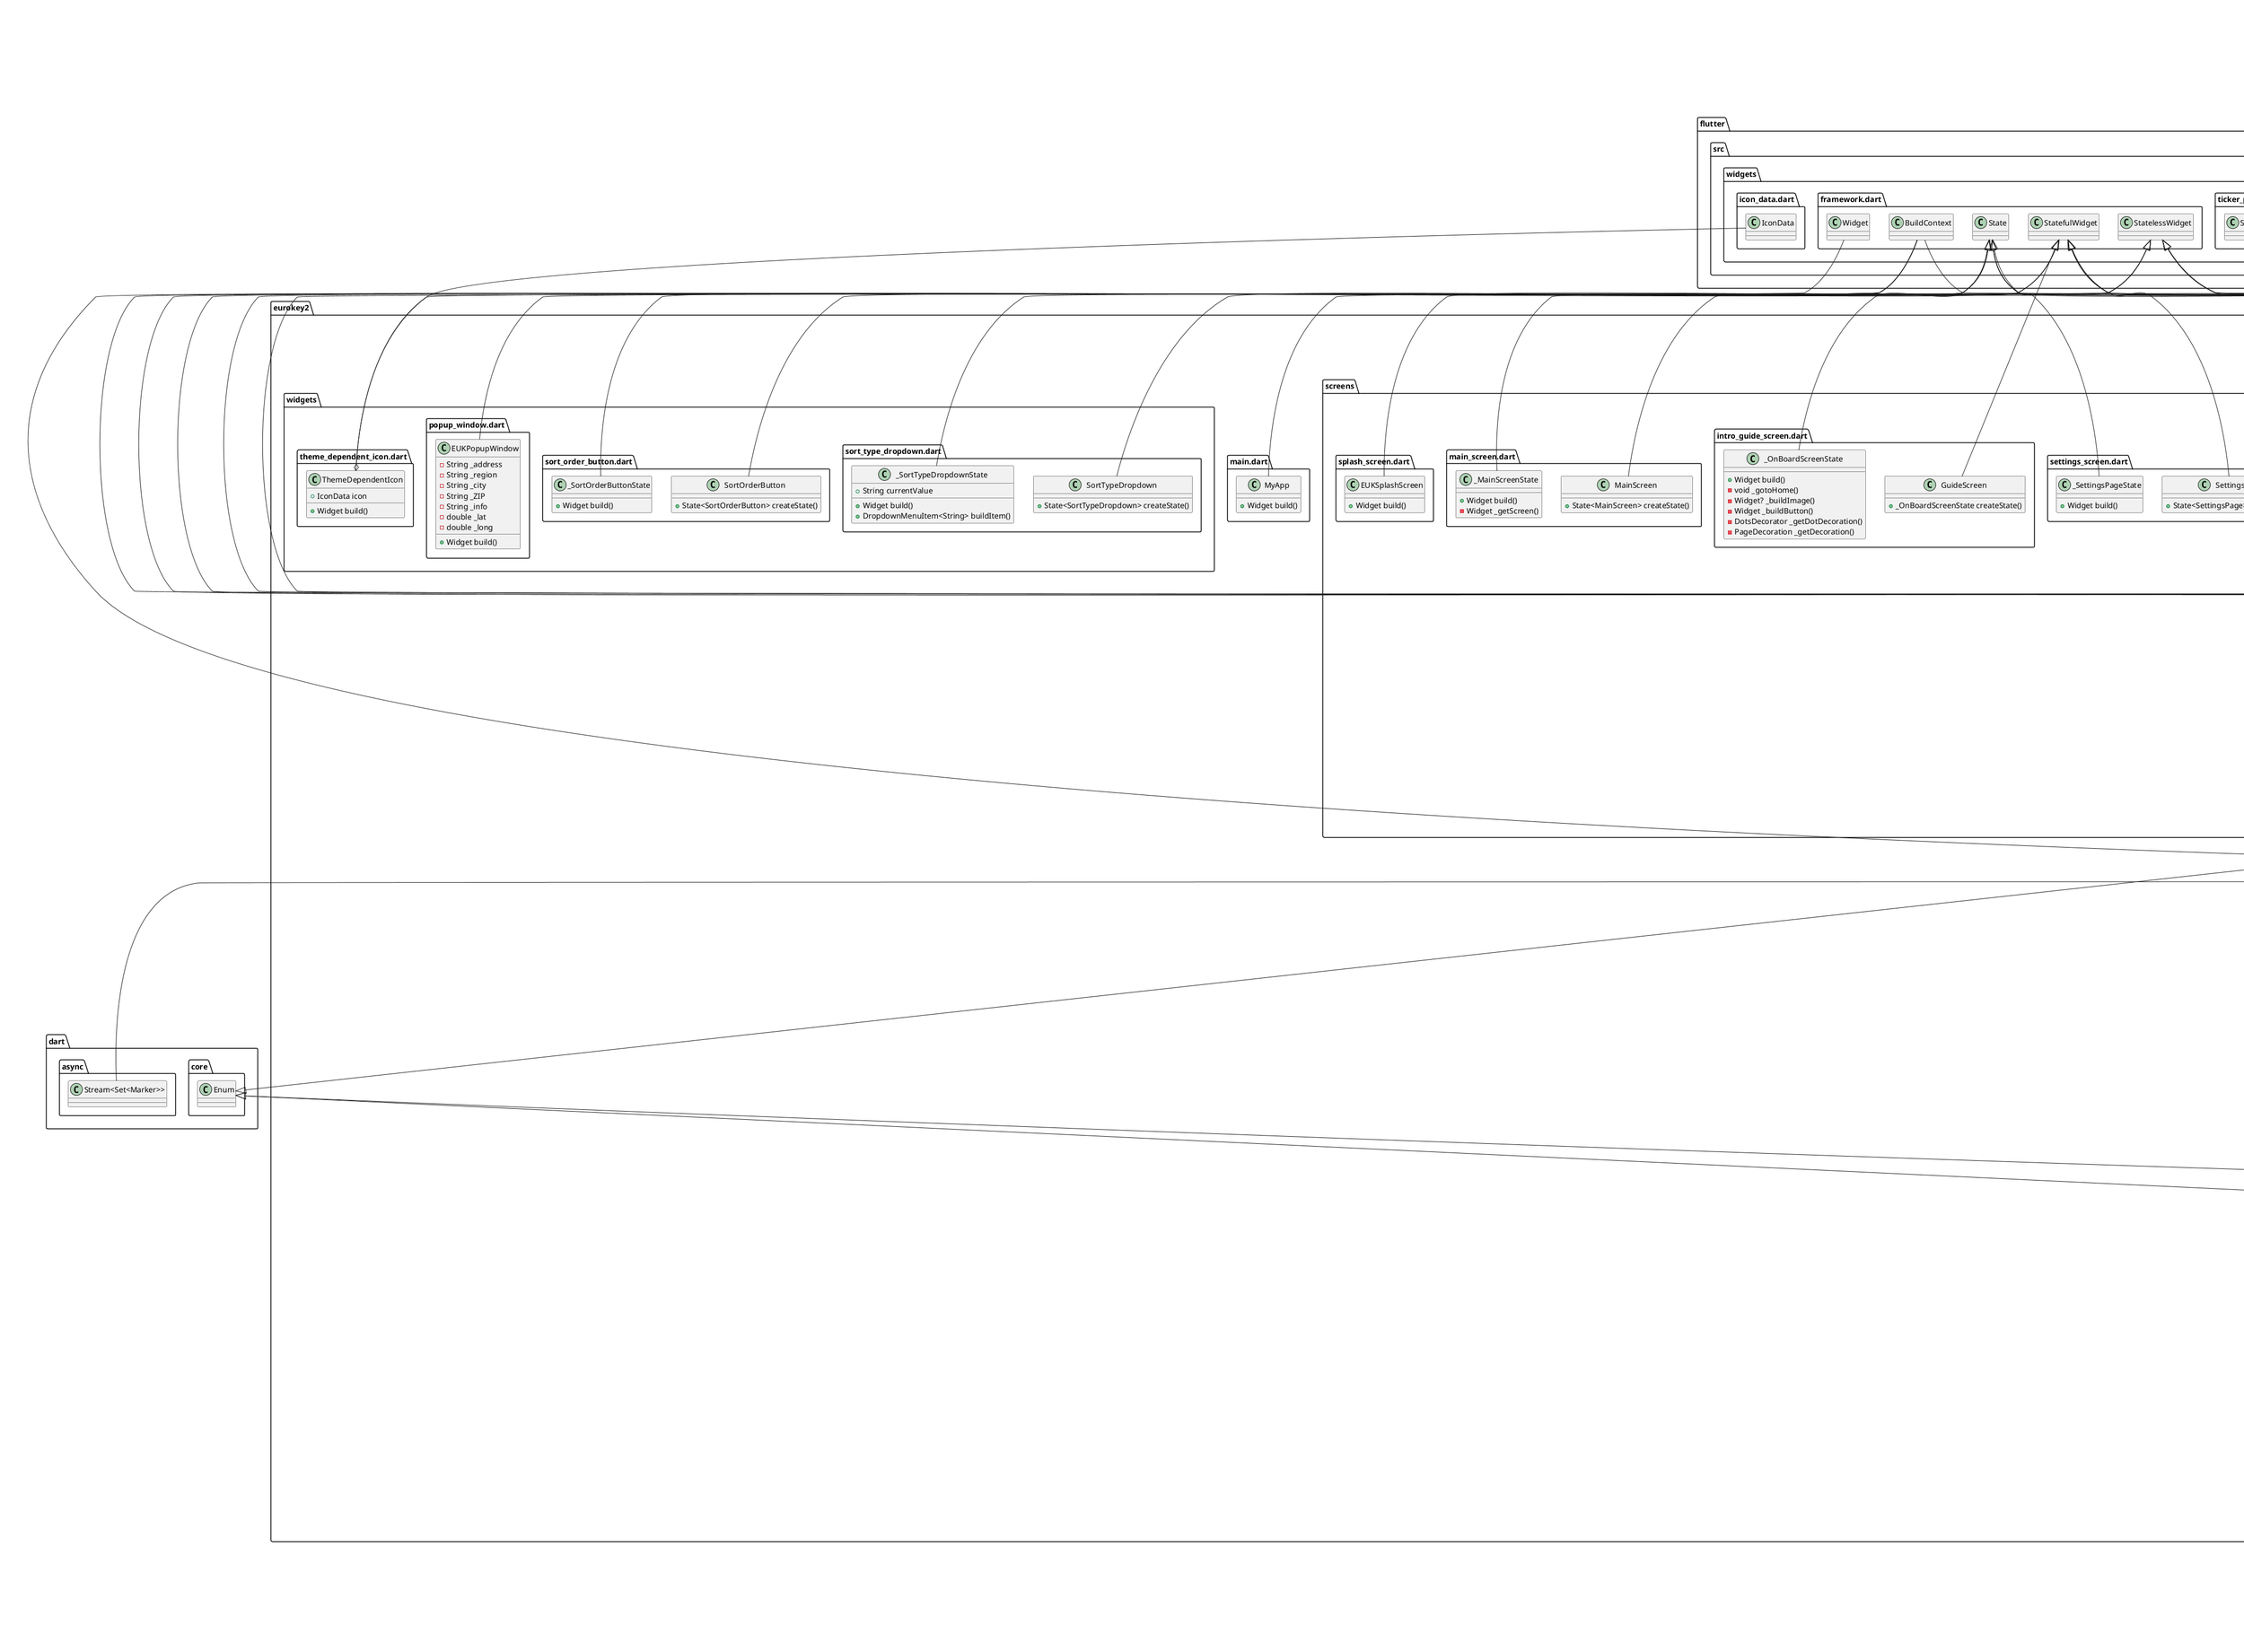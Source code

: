 @startuml
set namespaceSeparator ::

class "eurokey2::features::data_management::user_data_manager.dart::UserDataManager" {
  {static} -String _notFirstTimeLaunchPref
  {static} -String _defaultMapAppIndexPref
  {static} -String _defaultThemeIndexPref
  {static} -String _locationDataPref
  {static} -String _searchOnlineOnStartupPref
  -SharedPreferences? _prefs
  -bool? _initScreen
  +bool? notFirstTimeLaunch
  {static} +dynamic create()
  +dynamic saveEUKLocationData()
  +List<EUKLocationData> loadEUKLocationData()
  +dynamic saveDefaultMapApp()
  +int loadDefaultMapAppIndex()
  +dynamic saveDefaultTheme()
  +int loadDefaultThemeIndex()
  +dynamic saveOnlineCheckDecision()
  +bool loadOnlineCheckDecision()
}

"eurokey2::features::data_management::user_data_manager.dart::UserDataManager" o-- "shared_preferences::shared_preferences.dart::SharedPreferences"

class "eurokey2::features::data_management::yaml_data_manager.dart::YAMLDataManager" {
  {static} -YAMLDataManager? _instance
  -String _downloadURLsParam
  -String _aboutEuroKeyUrlParam
  -String _aboutEuroKeyWebUrlParam
  -String _universityOfOstravaUrlParam
  -String _universityOfOstravaKIPUrlParam
  {static} +dynamic getInstance()
  {static} -dynamic _create()
}

"eurokey2::features::data_management::yaml_data_manager.dart::YAMLDataManager" o-- "eurokey2::features::data_management::yaml_data_manager.dart::YAMLDataManager"

class "eurokey2::features::location_data::excel_loading::excel_parser.dart::ExcelParser" {
  +dynamic parse()
  -double _fromDegreesToDecimals()
  -double _fromDegreesToDecimal()
  -String _extractZipCode()
  -EUKLocationType _extractLocationType()
  -String _extractAddress()
  -String _toString()
}

class "eurokey2::features::location_data::euk_location_data.dart::EUKLocationData" {
  -String _id
  -double _lat
  -double _long
  -String _address
  -String _region
  -String _city
  -String _ZIP
  -String _info
  -EUKLocationType _type
  -double _distanceFromDevice
  +String id
  +double lat
  +double long
  +String address
  +String region
  +String city
  +String info
  +String ZIP
  +EUKLocationType type
  +double distanceFromDevice
  +LatLng location
  +void updateDistanceFromDevice()
  +Map<String, dynamic> toMap()
}

"eurokey2::features::location_data::euk_location_data.dart::EUKLocationData" o-- "eurokey2::features::location_data::euk_location_data.dart::EUKLocationType"
"eurokey2::features::location_data::euk_location_data.dart::EUKLocationData" o-- "google_maps_flutter_platform_interface::src::types::location.dart::LatLng"
"google_maps_cluster_manager::src::cluster_item.dart::ClusterItem" <|-- "eurokey2::features::location_data::euk_location_data.dart::EUKLocationData"

class "eurokey2::features::location_data::euk_location_data.dart::EUKLocationType" {
  +int index
  {static} +List<EUKLocationType> values
  {static} +EUKLocationType none
  {static} +EUKLocationType wc
  {static} +EUKLocationType platform
  {static} +EUKLocationType hospital
  {static} +EUKLocationType gate
  {static} +EUKLocationType elevator
}

"eurokey2::features::location_data::euk_location_data.dart::EUKLocationType" o-- "eurokey2::features::location_data::euk_location_data.dart::EUKLocationType"
"dart::core::Enum" <|-- "eurokey2::features::location_data::euk_location_data.dart::EUKLocationType"

class "eurokey2::features::location_data::user_pos_locator.dart::UserPositionLocator" {
  +LatLng defaultPos
  -double _zoomAmount
  -LatLng _currentPosition
  -LocationAccuracyStatus _accuracyStatus
  +LatLng currentPosition
  +double zoomAmount
  +LocationAccuracyStatus accuracyStatus
  +dynamic activate()
  -dynamic _getDevicePosition()
}

"eurokey2::features::location_data::user_pos_locator.dart::UserPositionLocator" o-- "google_maps_flutter_platform_interface::src::types::location.dart::LatLng"
"eurokey2::features::location_data::user_pos_locator.dart::UserPositionLocator" o-- "geolocator_platform_interface::src::enums::location_accuracy_status.dart::LocationAccuracyStatus"

class "eurokey2::features::location_data::location_manager.dart::EUKLocationManager" {
  -BehaviorSubject<Set<Marker>> _markerStream
  -UserDataManager _dataManager
  -ClusterManager<ClusterItem> _clusterManager
  -ExcelParser _excelParser
  -CustomInfoWindowController _windowController
  -List<EUKLocationData> _locations
  -Set<Marker> _markers
  -bool _hasThrownError
  +dynamic Function(Cluster<EUKLocationData>)? getMarkerBuilder
  +List<EUKLocationData> locations
  +Set<Marker> markers
  +Stream<Set<Marker>> markerStream
  +CustomInfoWindowController windowController
  +ClusterManager<ClusterItem> clusterManager
  +bool hasThrownError
  +void dispose()
  +dynamic reloadFromDatabase()
  -void _reloadFromLocalStorage()
  -dynamic _loadDataFromURL()
  -void _buildMarkers()
  -void _initClusterManager()
  -void _updateMarkers()
}

"eurokey2::features::location_data::location_manager.dart::EUKLocationManager" o-- "rxdart::src::subjects::behavior_subject.dart::BehaviorSubject<Set<Marker>>"
"eurokey2::features::location_data::location_manager.dart::EUKLocationManager" o-- "eurokey2::features::data_management::user_data_manager.dart::UserDataManager"
"eurokey2::features::location_data::location_manager.dart::EUKLocationManager" o-- "google_maps_cluster_manager::src::cluster_manager.dart::ClusterManager<ClusterItem>"
"eurokey2::features::location_data::location_manager.dart::EUKLocationManager" o-- "eurokey2::features::location_data::excel_loading::excel_parser.dart::ExcelParser"
"eurokey2::features::location_data::location_manager.dart::EUKLocationManager" o-- "custom_info_window::custom_info_window.dart::CustomInfoWindowController"
"eurokey2::features::location_data::location_manager.dart::EUKLocationManager" o-- "null::dynamic Function(Cluster<EUKLocationData>)"
"eurokey2::features::location_data::location_manager.dart::EUKLocationManager" o-- "dart::async::Stream<Set<Marker>>"

class "eurokey2::blocs::main_screen_bloc::main_screen_bloc.dart::MainScreenBloc" {
  -LocationManagementBloc _locationBloc
  -UserDataManager _dataManager
  +LocationManagementBloc locationBloc
  -FutureOr<void> _onAppInit()
  -FutureOr<void> _onInitFinish()
  -FutureOr<void> _onOpenGuideScreen()
}

"eurokey2::blocs::main_screen_bloc::main_screen_bloc.dart::MainScreenBloc" o-- "eurokey2::blocs::location_management_bloc::location_management_bloc.dart::LocationManagementBloc"
"eurokey2::blocs::main_screen_bloc::main_screen_bloc.dart::MainScreenBloc" o-- "eurokey2::features::data_management::user_data_manager.dart::UserDataManager"
"bloc::src::bloc.dart::Bloc" <|-- "eurokey2::blocs::main_screen_bloc::main_screen_bloc.dart::MainScreenBloc"

abstract class "eurokey2::blocs::main_screen_bloc::main_screen_bloc.dart::MainScreenEvent" {
}

class "eurokey2::blocs::main_screen_bloc::main_screen_bloc.dart::OnAppInit" {
}

"eurokey2::blocs::main_screen_bloc::main_screen_bloc.dart::MainScreenEvent" <|-- "eurokey2::blocs::main_screen_bloc::main_screen_bloc.dart::OnAppInit"

class "eurokey2::blocs::main_screen_bloc::main_screen_bloc.dart::OnInitFinish" {
}

"eurokey2::blocs::main_screen_bloc::main_screen_bloc.dart::MainScreenEvent" <|-- "eurokey2::blocs::main_screen_bloc::main_screen_bloc.dart::OnInitFinish"

class "eurokey2::blocs::main_screen_bloc::main_screen_bloc.dart::OnOpenGuideScreen" {
}

"eurokey2::blocs::main_screen_bloc::main_screen_bloc.dart::MainScreenEvent" <|-- "eurokey2::blocs::main_screen_bloc::main_screen_bloc.dart::OnOpenGuideScreen"

abstract class "eurokey2::blocs::main_screen_bloc::main_screen_bloc.dart::MainScreenState" {
}

class "eurokey2::blocs::main_screen_bloc::main_screen_bloc.dart::MainScreenInitialState" {
}

"eurokey2::blocs::main_screen_bloc::main_screen_bloc.dart::MainScreenState" <|-- "eurokey2::blocs::main_screen_bloc::main_screen_bloc.dart::MainScreenInitialState"

class "eurokey2::blocs::main_screen_bloc::main_screen_bloc.dart::MainScreenGuideState" {
}

"eurokey2::blocs::main_screen_bloc::main_screen_bloc.dart::MainScreenState" <|-- "eurokey2::blocs::main_screen_bloc::main_screen_bloc.dart::MainScreenGuideState"

class "eurokey2::blocs::main_screen_bloc::main_screen_bloc.dart::MainScreenAppContentState" {
}

"eurokey2::blocs::main_screen_bloc::main_screen_bloc.dart::MainScreenState" <|-- "eurokey2::blocs::main_screen_bloc::main_screen_bloc.dart::MainScreenAppContentState"

class "eurokey2::blocs::screen_navigation_bloc::screen_navigation_bloc.dart::ScreenNavigationBloc" {
  +ScreenType currentScreen
  -void _onSwitchPage()
  -void _onOpenNavigation()
}

"eurokey2::blocs::screen_navigation_bloc::screen_navigation_bloc.dart::ScreenNavigationBloc" o-- "eurokey2::blocs::screen_navigation_bloc::screen_navigation_bloc.dart::ScreenType"
"bloc::src::bloc.dart::Bloc" <|-- "eurokey2::blocs::screen_navigation_bloc::screen_navigation_bloc.dart::ScreenNavigationBloc"

class "eurokey2::blocs::screen_navigation_bloc::screen_navigation_bloc.dart::ScreenType" {
  +int index
  {static} +List<ScreenType> values
  {static} +ScreenType list
  {static} +ScreenType map
  {static} +ScreenType options
}

"eurokey2::blocs::screen_navigation_bloc::screen_navigation_bloc.dart::ScreenType" o-- "eurokey2::blocs::screen_navigation_bloc::screen_navigation_bloc.dart::ScreenType"
"dart::core::Enum" <|-- "eurokey2::blocs::screen_navigation_bloc::screen_navigation_bloc.dart::ScreenType"

abstract class "eurokey2::blocs::screen_navigation_bloc::screen_navigation_bloc.dart::ScreenNavigationEvent" {
}

class "eurokey2::blocs::screen_navigation_bloc::screen_navigation_bloc.dart::OnSwitchPage" {
  +ScreenType screen
}

"eurokey2::blocs::screen_navigation_bloc::screen_navigation_bloc.dart::OnSwitchPage" o-- "eurokey2::blocs::screen_navigation_bloc::screen_navigation_bloc.dart::ScreenType"
"eurokey2::blocs::screen_navigation_bloc::screen_navigation_bloc.dart::ScreenNavigationEvent" <|-- "eurokey2::blocs::screen_navigation_bloc::screen_navigation_bloc.dart::OnSwitchPage"

class "eurokey2::blocs::screen_navigation_bloc::screen_navigation_bloc.dart::OnOpenInformation" {
  +BuildContext context
}

"eurokey2::blocs::screen_navigation_bloc::screen_navigation_bloc.dart::OnOpenInformation" o-- "flutter::src::widgets::framework.dart::BuildContext"
"eurokey2::blocs::screen_navigation_bloc::screen_navigation_bloc.dart::ScreenNavigationEvent" <|-- "eurokey2::blocs::screen_navigation_bloc::screen_navigation_bloc.dart::OnOpenInformation"

abstract class "eurokey2::blocs::screen_navigation_bloc::screen_navigation_bloc.dart::ScreenNavigationState" {
}

class "eurokey2::blocs::screen_navigation_bloc::screen_navigation_bloc.dart::AppScreenMapState" {
}

"eurokey2::blocs::screen_navigation_bloc::screen_navigation_bloc.dart::ScreenNavigationState" <|-- "eurokey2::blocs::screen_navigation_bloc::screen_navigation_bloc.dart::AppScreenMapState"

class "eurokey2::blocs::screen_navigation_bloc::screen_navigation_bloc.dart::AppScreenListState" {
}

"eurokey2::blocs::screen_navigation_bloc::screen_navigation_bloc.dart::ScreenNavigationState" <|-- "eurokey2::blocs::screen_navigation_bloc::screen_navigation_bloc.dart::AppScreenListState"

class "eurokey2::blocs::screen_navigation_bloc::screen_navigation_bloc.dart::AppScreenOptionsState" {
}

"eurokey2::blocs::screen_navigation_bloc::screen_navigation_bloc.dart::ScreenNavigationState" <|-- "eurokey2::blocs::screen_navigation_bloc::screen_navigation_bloc.dart::AppScreenOptionsState"

class "eurokey2::blocs::location_management_bloc::location_management_bloc.dart::LocationManagementBloc" {
  -UserPositionLocator _userLocation
  -LocationZoomInfo _zoomInfo
  -UserDataManager _dataManager
  -ScreenNavigationBloc _navigationBloc
  +EUKLocationManager locationManager
  -bool _checkForDataOnline
  +ScreenNavigationBloc navigationBloc
  +UserPositionLocator userLocation
  +LatLng? wantedPosition
  +double? wantedZoom
  +bool checkForDataOnline
  -dynamic _onInitialize()
  -dynamic _onFocusOnLocation()
  -dynamic _onFocusOnEUKLocation()
  -dynamic _onFocusOnUserPosition()
  -dynamic _onMapIsReady()
  -dynamic _onLoadFromDatabase()
  -dynamic _onLoadFromDatabaseFinished()
  -void _onRecalculateLocationsDistance()
  -void _onChangeOnlineCheckDecision()
}

"eurokey2::blocs::location_management_bloc::location_management_bloc.dart::LocationManagementBloc" o-- "eurokey2::features::location_data::user_pos_locator.dart::UserPositionLocator"
"eurokey2::blocs::location_management_bloc::location_management_bloc.dart::LocationManagementBloc" o-- "eurokey2::blocs::location_management_bloc::location_zoom_info.dart::LocationZoomInfo"
"eurokey2::blocs::location_management_bloc::location_management_bloc.dart::LocationManagementBloc" o-- "eurokey2::features::data_management::user_data_manager.dart::UserDataManager"
"eurokey2::blocs::location_management_bloc::location_management_bloc.dart::LocationManagementBloc" o-- "eurokey2::blocs::screen_navigation_bloc::screen_navigation_bloc.dart::ScreenNavigationBloc"
"eurokey2::blocs::location_management_bloc::location_management_bloc.dart::LocationManagementBloc" o-- "eurokey2::features::location_data::location_manager.dart::EUKLocationManager"
"eurokey2::blocs::location_management_bloc::location_management_bloc.dart::LocationManagementBloc" o-- "google_maps_flutter_platform_interface::src::types::location.dart::LatLng"
"bloc::src::bloc.dart::Bloc" <|-- "eurokey2::blocs::location_management_bloc::location_management_bloc.dart::LocationManagementBloc"

abstract class "eurokey2::blocs::location_management_bloc::location_management_bloc.dart::LocationManagementEvent" {
}

class "eurokey2::blocs::location_management_bloc::location_management_bloc.dart::OnInitialize" {
  +dynamic Function()? onFinish
  +UserDataManager dataManager
}

"eurokey2::blocs::location_management_bloc::location_management_bloc.dart::OnInitialize" o-- "null::dynamic Function()"
"eurokey2::blocs::location_management_bloc::location_management_bloc.dart::OnInitialize" o-- "eurokey2::features::data_management::user_data_manager.dart::UserDataManager"
"eurokey2::blocs::location_management_bloc::location_management_bloc.dart::LocationManagementEvent" <|-- "eurokey2::blocs::location_management_bloc::location_management_bloc.dart::OnInitialize"

class "eurokey2::blocs::location_management_bloc::location_management_bloc.dart::OnFocusOnLocation" {
  +LatLng location
  +double zoom
}

"eurokey2::blocs::location_management_bloc::location_management_bloc.dart::OnFocusOnLocation" o-- "google_maps_flutter_platform_interface::src::types::location.dart::LatLng"
"eurokey2::blocs::location_management_bloc::location_management_bloc.dart::LocationManagementEvent" <|-- "eurokey2::blocs::location_management_bloc::location_management_bloc.dart::OnFocusOnLocation"

class "eurokey2::blocs::location_management_bloc::location_management_bloc.dart::OnFocusOnEUKLocation" {
  +String locationID
  +double zoom
}

"eurokey2::blocs::location_management_bloc::location_management_bloc.dart::LocationManagementEvent" <|-- "eurokey2::blocs::location_management_bloc::location_management_bloc.dart::OnFocusOnEUKLocation"

class "eurokey2::blocs::location_management_bloc::location_management_bloc.dart::OnMapIsReady" {
  +GoogleMapController mapController
}

"eurokey2::blocs::location_management_bloc::location_management_bloc.dart::OnMapIsReady" o-- "google_maps_flutter::google_maps_flutter.dart::GoogleMapController"
"eurokey2::blocs::location_management_bloc::location_management_bloc.dart::LocationManagementEvent" <|-- "eurokey2::blocs::location_management_bloc::location_management_bloc.dart::OnMapIsReady"

class "eurokey2::blocs::location_management_bloc::location_management_bloc.dart::OnChangeOnlineCheckDecision" {
  +bool decision
}

"eurokey2::blocs::location_management_bloc::location_management_bloc.dart::LocationManagementEvent" <|-- "eurokey2::blocs::location_management_bloc::location_management_bloc.dart::OnChangeOnlineCheckDecision"

class "eurokey2::blocs::location_management_bloc::location_management_bloc.dart::OnFocusOnUserPosition" {
}

"eurokey2::blocs::location_management_bloc::location_management_bloc.dart::LocationManagementEvent" <|-- "eurokey2::blocs::location_management_bloc::location_management_bloc.dart::OnFocusOnUserPosition"

class "eurokey2::blocs::location_management_bloc::location_management_bloc.dart::OnLoadLocationsFromDatabase" {
}

"eurokey2::blocs::location_management_bloc::location_management_bloc.dart::LocationManagementEvent" <|-- "eurokey2::blocs::location_management_bloc::location_management_bloc.dart::OnLoadLocationsFromDatabase"

class "eurokey2::blocs::location_management_bloc::location_management_bloc.dart::OnLoadLocationsFromDatabaseFinished" {
}

"eurokey2::blocs::location_management_bloc::location_management_bloc.dart::LocationManagementEvent" <|-- "eurokey2::blocs::location_management_bloc::location_management_bloc.dart::OnLoadLocationsFromDatabaseFinished"

class "eurokey2::blocs::location_management_bloc::location_management_bloc.dart::OnRecalculateLocationsDistance" {
}

"eurokey2::blocs::location_management_bloc::location_management_bloc.dart::LocationManagementEvent" <|-- "eurokey2::blocs::location_management_bloc::location_management_bloc.dart::OnRecalculateLocationsDistance"

abstract class "eurokey2::blocs::location_management_bloc::location_management_bloc.dart::LocationManagementState" {
}

class "eurokey2::blocs::location_management_bloc::location_management_bloc.dart::LocationManagementDefaultState" {
}

"eurokey2::blocs::location_management_bloc::location_management_bloc.dart::LocationManagementState" <|-- "eurokey2::blocs::location_management_bloc::location_management_bloc.dart::LocationManagementDefaultState"

class "eurokey2::blocs::location_management_bloc::location_management_bloc.dart::LocationManagementUpdatingDatabaseState" {
}

"eurokey2::blocs::location_management_bloc::location_management_bloc.dart::LocationManagementState" <|-- "eurokey2::blocs::location_management_bloc::location_management_bloc.dart::LocationManagementUpdatingDatabaseState"

class "eurokey2::blocs::location_management_bloc::location_management_bloc.dart::LocationManagementUpdatingFinishedState" {
}

"eurokey2::blocs::location_management_bloc::location_management_bloc.dart::LocationManagementState" <|-- "eurokey2::blocs::location_management_bloc::location_management_bloc.dart::LocationManagementUpdatingFinishedState"

class "eurokey2::blocs::location_management_bloc::location_management_bloc.dart::LocationManagementLoadingPositionState" {
}

"eurokey2::blocs::location_management_bloc::location_management_bloc.dart::LocationManagementState" <|-- "eurokey2::blocs::location_management_bloc::location_management_bloc.dart::LocationManagementLoadingPositionState"

class "eurokey2::blocs::location_management_bloc::location_zoom_info.dart::LocationZoomInfo" {
  +LatLng? wantedPosition
  +double? wantedZoom
  +Widget? popupWindow
  +void clear()
}

"eurokey2::blocs::location_management_bloc::location_zoom_info.dart::LocationZoomInfo" o-- "google_maps_flutter_platform_interface::src::types::location.dart::LatLng"
"eurokey2::blocs::location_management_bloc::location_zoom_info.dart::LocationZoomInfo" o-- "flutter::src::widgets::framework.dart::Widget"

class "eurokey2::blocs::list_organizing_bloc::list_organizing_bloc.dart::ListOrganizingBloc" {
  -EUKLocationManager _manager
  -ListOrganizingEvent _currentSort
  -List<EUKLocationData> _organizedLocations
  -bool _isReversed
  +List<EUKLocationData> organizedLocations
  +ListOrganizingEvent currentSort
  +bool isReversed
  -void _onFilterByText()
  -void _onSortByLocationDistance()
  -void _onSortByAddress()
  -void _onSortByCity()
  -void _onReverseOrder()
  -void _onReset()
  -void _sortLocations()
  -void _updateSortedLocations()
  -void _reverseLocations()
}

"eurokey2::blocs::list_organizing_bloc::list_organizing_bloc.dart::ListOrganizingBloc" o-- "eurokey2::features::location_data::location_manager.dart::EUKLocationManager"
"eurokey2::blocs::list_organizing_bloc::list_organizing_bloc.dart::ListOrganizingBloc" o-- "eurokey2::blocs::list_organizing_bloc::list_organizing_bloc.dart::ListOrganizingEvent"
"bloc::src::bloc.dart::Bloc" <|-- "eurokey2::blocs::list_organizing_bloc::list_organizing_bloc.dart::ListOrganizingBloc"

abstract class "eurokey2::blocs::list_organizing_bloc::list_organizing_bloc.dart::ListOrganizingEvent" {
}

class "eurokey2::blocs::list_organizing_bloc::list_organizing_bloc.dart::OnReset" {
}

"eurokey2::blocs::list_organizing_bloc::list_organizing_bloc.dart::ListOrganizingEvent" <|-- "eurokey2::blocs::list_organizing_bloc::list_organizing_bloc.dart::OnReset"

class "eurokey2::blocs::list_organizing_bloc::list_organizing_bloc.dart::OnSortByLocationDistance" {
}

"eurokey2::blocs::list_organizing_bloc::list_organizing_bloc.dart::ListOrganizingEvent" <|-- "eurokey2::blocs::list_organizing_bloc::list_organizing_bloc.dart::OnSortByLocationDistance"

class "eurokey2::blocs::list_organizing_bloc::list_organizing_bloc.dart::OnSortByAddress" {
}

"eurokey2::blocs::list_organizing_bloc::list_organizing_bloc.dart::ListOrganizingEvent" <|-- "eurokey2::blocs::list_organizing_bloc::list_organizing_bloc.dart::OnSortByAddress"

class "eurokey2::blocs::list_organizing_bloc::list_organizing_bloc.dart::OnSortByCity" {
}

"eurokey2::blocs::list_organizing_bloc::list_organizing_bloc.dart::ListOrganizingEvent" <|-- "eurokey2::blocs::list_organizing_bloc::list_organizing_bloc.dart::OnSortByCity"

class "eurokey2::blocs::list_organizing_bloc::list_organizing_bloc.dart::OnReverseOrder" {
}

"eurokey2::blocs::list_organizing_bloc::list_organizing_bloc.dart::ListOrganizingEvent" <|-- "eurokey2::blocs::list_organizing_bloc::list_organizing_bloc.dart::OnReverseOrder"

class "eurokey2::blocs::list_organizing_bloc::list_organizing_bloc.dart::OnFilterByText" {
  +String value
}

"eurokey2::blocs::list_organizing_bloc::list_organizing_bloc.dart::ListOrganizingEvent" <|-- "eurokey2::blocs::list_organizing_bloc::list_organizing_bloc.dart::OnFilterByText"

abstract class "eurokey2::blocs::list_organizing_bloc::list_organizing_bloc.dart::ListOrganizingState" {
}

class "eurokey2::blocs::list_organizing_bloc::list_organizing_bloc.dart::ListOrganizingDefaultState" {
}

"eurokey2::blocs::list_organizing_bloc::list_organizing_bloc.dart::ListOrganizingState" <|-- "eurokey2::blocs::list_organizing_bloc::list_organizing_bloc.dart::ListOrganizingDefaultState"

class "eurokey2::blocs::list_organizing_bloc::list_organizing_bloc.dart::ListOrganizingSortingState" {
}

"eurokey2::blocs::list_organizing_bloc::list_organizing_bloc.dart::ListOrganizingState" <|-- "eurokey2::blocs::list_organizing_bloc::list_organizing_bloc.dart::ListOrganizingSortingState"

class "eurokey2::blocs::external_map_bloc::external_map_bloc.dart::ExternalMapBloc" {
  -UserDataManager _dataManager
  -List<AvailableMap> _availableMaps
  -bool _nextAppIsDefault
  -String _defaultMapIcon
  +bool nextAppIsDefault
  +String defaultMapIcon
  +void updateNextAppIsDefault()
  -dynamic _onNavigate()
  -dynamic _onChangeDefaultMapApp()
  -void _onFinishDefaultMapAppSetting()
  -String _tryLoadIcon()
  -dynamic _onInit()
  -dynamic _refreshAvailableMaps()
  -void _showDirections()
  -void _saveMapAppIndex()
}

"eurokey2::blocs::external_map_bloc::external_map_bloc.dart::ExternalMapBloc" o-- "eurokey2::features::data_management::user_data_manager.dart::UserDataManager"
"bloc::src::bloc.dart::Bloc" <|-- "eurokey2::blocs::external_map_bloc::external_map_bloc.dart::ExternalMapBloc"

abstract class "eurokey2::blocs::external_map_bloc::external_map_bloc.dart::ExternalMapEvent" {
}

class "eurokey2::blocs::external_map_bloc::external_map_bloc.dart::OnOpenForNavigation" {
  +BuildContext context
  +double lat
  +double long
}

"eurokey2::blocs::external_map_bloc::external_map_bloc.dart::OnOpenForNavigation" o-- "flutter::src::widgets::framework.dart::BuildContext"
"eurokey2::blocs::external_map_bloc::external_map_bloc.dart::ExternalMapEvent" <|-- "eurokey2::blocs::external_map_bloc::external_map_bloc.dart::OnOpenForNavigation"

class "eurokey2::blocs::external_map_bloc::external_map_bloc.dart::OnChangeDefaultMapApp" {
  +BuildContext context
}

"eurokey2::blocs::external_map_bloc::external_map_bloc.dart::OnChangeDefaultMapApp" o-- "flutter::src::widgets::framework.dart::BuildContext"
"eurokey2::blocs::external_map_bloc::external_map_bloc.dart::ExternalMapEvent" <|-- "eurokey2::blocs::external_map_bloc::external_map_bloc.dart::OnChangeDefaultMapApp"

class "eurokey2::blocs::external_map_bloc::external_map_bloc.dart::OnFinishDefaultMapAppSetting" {
  +BuildContext context
  +int mapIndex
  +String mapIcon
}

"eurokey2::blocs::external_map_bloc::external_map_bloc.dart::OnFinishDefaultMapAppSetting" o-- "flutter::src::widgets::framework.dart::BuildContext"
"eurokey2::blocs::external_map_bloc::external_map_bloc.dart::ExternalMapEvent" <|-- "eurokey2::blocs::external_map_bloc::external_map_bloc.dart::OnFinishDefaultMapAppSetting"

class "eurokey2::blocs::external_map_bloc::external_map_bloc.dart::OnRedrawDefaultIcon" {
}

"eurokey2::blocs::external_map_bloc::external_map_bloc.dart::ExternalMapEvent" <|-- "eurokey2::blocs::external_map_bloc::external_map_bloc.dart::OnRedrawDefaultIcon"

abstract class "eurokey2::blocs::external_map_bloc::external_map_bloc.dart::ExternalMapState" {
}

class "eurokey2::blocs::external_map_bloc::external_map_bloc.dart::ExternalMapDefaultState" {
}

"eurokey2::blocs::external_map_bloc::external_map_bloc.dart::ExternalMapState" <|-- "eurokey2::blocs::external_map_bloc::external_map_bloc.dart::ExternalMapDefaultState"

class "eurokey2::blocs::theme_switching_bloc::theme_switching_bloc.dart::ThemeSwitchingBloc" {
  -UserDataManager _dataManager
  -MapThemeManager _mapThemes
  -ThemeMode _currentTheme
  -String _currentMapTheme
  -GoogleMapController? _mapController
  +GoogleMapController mapController
  +ThemeMode currentTheme
  +String currentMapTheme
  -dynamic _onSwitchTheme()
  -void _onOpenThemeDialog()
  -void _loadThemeFromStorage()
  -void _activeThemeRefresh()
}

"eurokey2::blocs::theme_switching_bloc::theme_switching_bloc.dart::ThemeSwitchingBloc" o-- "eurokey2::features::data_management::user_data_manager.dart::UserDataManager"
"eurokey2::blocs::theme_switching_bloc::theme_switching_bloc.dart::ThemeSwitchingBloc" o-- "eurokey2::themes::map_theme_manager.dart::MapThemeManager"
"eurokey2::blocs::theme_switching_bloc::theme_switching_bloc.dart::ThemeSwitchingBloc" o-- "flutter::src::material::app.dart::ThemeMode"
"eurokey2::blocs::theme_switching_bloc::theme_switching_bloc.dart::ThemeSwitchingBloc" o-- "google_maps_flutter::google_maps_flutter.dart::GoogleMapController"
"bloc::src::bloc.dart::Bloc" <|-- "eurokey2::blocs::theme_switching_bloc::theme_switching_bloc.dart::ThemeSwitchingBloc"

abstract class "eurokey2::blocs::theme_switching_bloc::theme_switching_bloc.dart::ThemeSwitchingEvent" {
}

class "eurokey2::blocs::theme_switching_bloc::theme_switching_bloc.dart::OnOpenThemeDialog" {
  +BuildContext context
}

"eurokey2::blocs::theme_switching_bloc::theme_switching_bloc.dart::OnOpenThemeDialog" o-- "flutter::src::widgets::framework.dart::BuildContext"
"eurokey2::blocs::theme_switching_bloc::theme_switching_bloc.dart::ThemeSwitchingEvent" <|-- "eurokey2::blocs::theme_switching_bloc::theme_switching_bloc.dart::OnOpenThemeDialog"

class "eurokey2::blocs::theme_switching_bloc::theme_switching_bloc.dart::OnSwitchTheme" {
  +ThemeMode themeMode
}

"eurokey2::blocs::theme_switching_bloc::theme_switching_bloc.dart::OnSwitchTheme" o-- "flutter::src::material::app.dart::ThemeMode"
"eurokey2::blocs::theme_switching_bloc::theme_switching_bloc.dart::ThemeSwitchingEvent" <|-- "eurokey2::blocs::theme_switching_bloc::theme_switching_bloc.dart::OnSwitchTheme"

abstract class "eurokey2::blocs::theme_switching_bloc::theme_switching_bloc.dart::ThemeSwitchingState" {
}

class "eurokey2::blocs::theme_switching_bloc::theme_switching_bloc.dart::ThemeSwitchingSystemState" {
}

"eurokey2::blocs::theme_switching_bloc::theme_switching_bloc.dart::ThemeSwitchingState" <|-- "eurokey2::blocs::theme_switching_bloc::theme_switching_bloc.dart::ThemeSwitchingSystemState"

class "eurokey2::blocs::theme_switching_bloc::theme_switching_bloc.dart::ThemeSwitchingLightState" {
}

"eurokey2::blocs::theme_switching_bloc::theme_switching_bloc.dart::ThemeSwitchingState" <|-- "eurokey2::blocs::theme_switching_bloc::theme_switching_bloc.dart::ThemeSwitchingLightState"

class "eurokey2::blocs::theme_switching_bloc::theme_switching_bloc.dart::ThemeSwitchingDarkState" {
}

"eurokey2::blocs::theme_switching_bloc::theme_switching_bloc.dart::ThemeSwitchingState" <|-- "eurokey2::blocs::theme_switching_bloc::theme_switching_bloc.dart::ThemeSwitchingDarkState"

class "eurokey2::screens::app::settings_screen.dart::SettingsScreen" {
  +State<SettingsScreen> createState()
}

"flutter::src::widgets::framework.dart::StatefulWidget" <|-- "eurokey2::screens::app::settings_screen.dart::SettingsScreen"

class "eurokey2::screens::app::settings_screen.dart::_SettingsScreenState" {
  -AnimationController _animController
  +void initState()
  +void dispose()
  +Widget build()
}

"eurokey2::screens::app::settings_screen.dart::_SettingsScreenState" o-- "flutter::src::animation::animation_controller.dart::AnimationController"
"flutter::src::widgets::framework.dart::State" <|-- "eurokey2::screens::app::settings_screen.dart::_SettingsScreenState"
"flutter::src::widgets::ticker_provider.dart::SingleTickerProviderStateMixin" <|-- "eurokey2::screens::app::settings_screen.dart::_SettingsScreenState"

class "eurokey2::screens::app::settings_screen.dart::AppBarSettingsScreen" {
  +Widget build()
}

"flutter::src::widgets::framework.dart::StatelessWidget" <|-- "eurokey2::screens::app::settings_screen.dart::AppBarSettingsScreen"

class "eurokey2::screens::app::settings_screen.dart::DividerOptions" {
  +Widget build()
}

"flutter::src::widgets::framework.dart::StatelessWidget" <|-- "eurokey2::screens::app::settings_screen.dart::DividerOptions"

class "eurokey2::screens::app::map_screen.dart::MapScreen" {
  +State<MapScreen> createState()
}

"flutter::src::widgets::framework.dart::StatefulWidget" <|-- "eurokey2::screens::app::map_screen.dart::MapScreen"

class "eurokey2::screens::app::map_screen.dart::_MapScreenState" {
  -MapLoadingState _mapState
  +Widget build()
  +Widget buildMapLoader()
}

"eurokey2::screens::app::map_screen.dart::_MapScreenState" o-- "eurokey2::screens::app::map_screen.dart::MapLoadingState"
"flutter::src::widgets::framework.dart::State" <|-- "eurokey2::screens::app::map_screen.dart::_MapScreenState"

class "eurokey2::screens::app::map_screen.dart::AppBarMapScreen" {
  +Widget build()
}

"flutter::src::widgets::framework.dart::StatelessWidget" <|-- "eurokey2::screens::app::map_screen.dart::AppBarMapScreen"

class "eurokey2::screens::app::map_screen.dart::MapLoadingState" {
  +int index
  {static} +List<MapLoadingState> values
  {static} +MapLoadingState initializing
  {static} +MapLoadingState loading
  {static} +MapLoadingState finished
}

"eurokey2::screens::app::map_screen.dart::MapLoadingState" o-- "eurokey2::screens::app::map_screen.dart::MapLoadingState"
"dart::core::Enum" <|-- "eurokey2::screens::app::map_screen.dart::MapLoadingState"

class "eurokey2::screens::app::list_screen.dart::ListScreen" {
  +State<ListScreen> createState()
}

"flutter::src::widgets::framework.dart::StatefulWidget" <|-- "eurokey2::screens::app::list_screen.dart::ListScreen"

class "eurokey2::screens::app::list_screen.dart::_ListScreenState" {
  +Widget build()
  -Widget _getBody()
  -Widget _buildListTile()
}

"flutter::src::widgets::framework.dart::State" <|-- "eurokey2::screens::app::list_screen.dart::_ListScreenState"

class "eurokey2::screens::app::list_screen.dart::AppBarListScreen" {
  +Widget build()
}

"flutter::src::widgets::framework.dart::StatelessWidget" <|-- "eurokey2::screens::app::list_screen.dart::AppBarListScreen"

class "eurokey2::screens::app::main_app_screen.dart::MainAppScreen" {
  +State<MainAppScreen> createState()
}

"flutter::src::widgets::framework.dart::StatefulWidget" <|-- "eurokey2::screens::app::main_app_screen.dart::MainAppScreen"

class "eurokey2::screens::app::main_app_screen.dart::_MainAppScreenState" {
  +Widget build()
}

"flutter::src::widgets::framework.dart::State" <|-- "eurokey2::screens::app::main_app_screen.dart::_MainAppScreenState"

class "eurokey2::screens::app::extras::information_screen.dart::InformationScreen" {
  +Widget build()
}

"flutter::src::widgets::framework.dart::StatelessWidget" <|-- "eurokey2::screens::app::extras::information_screen.dart::InformationScreen"

class "eurokey2::screens::settings_screen.dart::SettingsPage" {
  +State<SettingsPage> createState()
}

"flutter::src::widgets::framework.dart::StatefulWidget" <|-- "eurokey2::screens::settings_screen.dart::SettingsPage"

class "eurokey2::screens::settings_screen.dart::_SettingsPageState" {
  +Widget build()
}

"flutter::src::widgets::framework.dart::State" <|-- "eurokey2::screens::settings_screen.dart::_SettingsPageState"

class "eurokey2::screens::intro_guide_screen.dart::GuideScreen" {
  +_OnBoardScreenState createState()
}

"flutter::src::widgets::framework.dart::StatefulWidget" <|-- "eurokey2::screens::intro_guide_screen.dart::GuideScreen"

class "eurokey2::screens::intro_guide_screen.dart::_OnBoardScreenState" {
  +Widget build()
  -void _gotoHome()
  -Widget? _buildImage()
  -Widget _buildButton()
  -DotsDecorator _getDotDecoration()
  -PageDecoration _getDecoration()
}

"flutter::src::widgets::framework.dart::State" <|-- "eurokey2::screens::intro_guide_screen.dart::_OnBoardScreenState"

class "eurokey2::screens::main_screen.dart::MainScreen" {
  +State<MainScreen> createState()
}

"flutter::src::widgets::framework.dart::StatefulWidget" <|-- "eurokey2::screens::main_screen.dart::MainScreen"

class "eurokey2::screens::main_screen.dart::_MainScreenState" {
  +Widget build()
  -Widget _getScreen()
}

"flutter::src::widgets::framework.dart::State" <|-- "eurokey2::screens::main_screen.dart::_MainScreenState"

class "eurokey2::screens::splash_screen.dart::EUKSplashScreen" {
  +Widget build()
}

"flutter::src::widgets::framework.dart::StatelessWidget" <|-- "eurokey2::screens::splash_screen.dart::EUKSplashScreen"

class "eurokey2::main.dart::MyApp" {
  +Widget build()
}

"flutter::src::widgets::framework.dart::StatelessWidget" <|-- "eurokey2::main.dart::MyApp"

class "eurokey2::themes::map_theme_manager.dart::MapThemeManager" {
  -String? _lightTheme
  -String? _darkTheme
  +dynamic darkTheme
  +dynamic lightTheme
  -dynamic _loadThemes()
}

class "eurokey2::widgets::sort_type_dropdown.dart::SortTypeDropdown" {
  +State<SortTypeDropdown> createState()
}

"flutter::src::widgets::framework.dart::StatefulWidget" <|-- "eurokey2::widgets::sort_type_dropdown.dart::SortTypeDropdown"

class "eurokey2::widgets::sort_type_dropdown.dart::_SortTypeDropdownState" {
  +String currentValue
  +Widget build()
  +DropdownMenuItem<String> buildItem()
}

"flutter::src::widgets::framework.dart::State" <|-- "eurokey2::widgets::sort_type_dropdown.dart::_SortTypeDropdownState"

class "eurokey2::widgets::sort_order_button.dart::SortOrderButton" {
  +State<SortOrderButton> createState()
}

"flutter::src::widgets::framework.dart::StatefulWidget" <|-- "eurokey2::widgets::sort_order_button.dart::SortOrderButton"

class "eurokey2::widgets::sort_order_button.dart::_SortOrderButtonState" {
  +Widget build()
}

"flutter::src::widgets::framework.dart::State" <|-- "eurokey2::widgets::sort_order_button.dart::_SortOrderButtonState"

class "eurokey2::widgets::popup_window.dart::EUKPopupWindow" {
  -String _address
  -String _region
  -String _city
  -String _ZIP
  -String _info
  -double _lat
  -double _long
  +Widget build()
}

"flutter::src::widgets::framework.dart::StatelessWidget" <|-- "eurokey2::widgets::popup_window.dart::EUKPopupWindow"

class "eurokey2::widgets::theme_dependent_icon.dart::ThemeDependentIcon" {
  +IconData icon
  +Widget build()
}

"eurokey2::widgets::theme_dependent_icon.dart::ThemeDependentIcon" o-- "flutter::src::widgets::icon_data.dart::IconData"
"flutter::src::widgets::framework.dart::StatelessWidget" <|-- "eurokey2::widgets::theme_dependent_icon.dart::ThemeDependentIcon"


@enduml